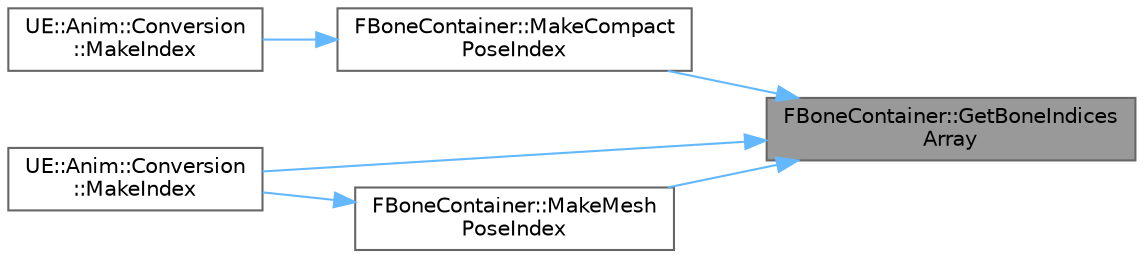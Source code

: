 digraph "FBoneContainer::GetBoneIndicesArray"
{
 // INTERACTIVE_SVG=YES
 // LATEX_PDF_SIZE
  bgcolor="transparent";
  edge [fontname=Helvetica,fontsize=10,labelfontname=Helvetica,labelfontsize=10];
  node [fontname=Helvetica,fontsize=10,shape=box,height=0.2,width=0.4];
  rankdir="RL";
  Node1 [id="Node000001",label="FBoneContainer::GetBoneIndices\lArray",height=0.2,width=0.4,color="gray40", fillcolor="grey60", style="filled", fontcolor="black",tooltip="Returns array of the size of compact pose, mapping to mesh pose index returns Required Bone Indices A..."];
  Node1 -> Node2 [id="edge1_Node000001_Node000002",dir="back",color="steelblue1",style="solid",tooltip=" "];
  Node2 [id="Node000002",label="FBoneContainer::MakeCompact\lPoseIndex",height=0.2,width=0.4,color="grey40", fillcolor="white", style="filled",URL="$d2/d4f/structFBoneContainer.html#a68b10a5bf67b24d9ada79b03e58741de",tooltip=" "];
  Node2 -> Node3 [id="edge2_Node000002_Node000003",dir="back",color="steelblue1",style="solid",tooltip=" "];
  Node3 [id="Node000003",label="UE::Anim::Conversion\l::MakeIndex",height=0.2,width=0.4,color="grey40", fillcolor="white", style="filled",URL="$db/d2a/namespaceUE_1_1Anim_1_1Conversion.html#a1b70ef099a8f60b47d5a79d2e5354bb9",tooltip=" "];
  Node1 -> Node4 [id="edge3_Node000001_Node000004",dir="back",color="steelblue1",style="solid",tooltip=" "];
  Node4 [id="Node000004",label="UE::Anim::Conversion\l::MakeIndex",height=0.2,width=0.4,color="grey40", fillcolor="white", style="filled",URL="$db/d2a/namespaceUE_1_1Anim_1_1Conversion.html#acf05a0670c5ed7094ea30bc2a50fdad4",tooltip=" "];
  Node1 -> Node5 [id="edge4_Node000001_Node000005",dir="back",color="steelblue1",style="solid",tooltip=" "];
  Node5 [id="Node000005",label="FBoneContainer::MakeMesh\lPoseIndex",height=0.2,width=0.4,color="grey40", fillcolor="white", style="filled",URL="$d2/d4f/structFBoneContainer.html#adbe2f138f94bc1380945dbcd3a4ff804",tooltip=" "];
  Node5 -> Node4 [id="edge5_Node000005_Node000004",dir="back",color="steelblue1",style="solid",tooltip=" "];
}
